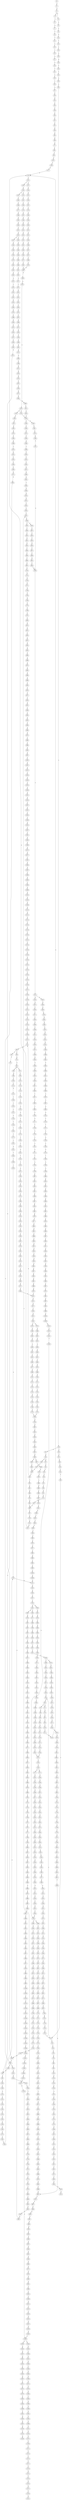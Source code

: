 strict digraph  {
	S0 -> S1 [ label = T ];
	S1 -> S2 [ label = G ];
	S2 -> S3 [ label = C ];
	S2 -> S4 [ label = G ];
	S3 -> S5 [ label = T ];
	S4 -> S6 [ label = T ];
	S5 -> S7 [ label = A ];
	S6 -> S8 [ label = C ];
	S7 -> S9 [ label = C ];
	S8 -> S10 [ label = G ];
	S9 -> S11 [ label = T ];
	S10 -> S12 [ label = T ];
	S11 -> S13 [ label = G ];
	S12 -> S14 [ label = C ];
	S13 -> S15 [ label = T ];
	S14 -> S16 [ label = C ];
	S15 -> S17 [ label = A ];
	S16 -> S18 [ label = G ];
	S17 -> S19 [ label = A ];
	S18 -> S20 [ label = T ];
	S19 -> S21 [ label = C ];
	S20 -> S22 [ label = C ];
	S21 -> S23 [ label = A ];
	S22 -> S24 [ label = A ];
	S23 -> S25 [ label = C ];
	S24 -> S26 [ label = C ];
	S25 -> S27 [ label = A ];
	S26 -> S28 [ label = C ];
	S27 -> S29 [ label = C ];
	S28 -> S30 [ label = C ];
	S28 -> S31 [ label = G ];
	S29 -> S32 [ label = G ];
	S30 -> S33 [ label = T ];
	S31 -> S34 [ label = A ];
	S32 -> S35 [ label = C ];
	S33 -> S36 [ label = G ];
	S34 -> S37 [ label = A ];
	S34 -> S38 [ label = G ];
	S35 -> S39 [ label = T ];
	S36 -> S40 [ label = T ];
	S37 -> S41 [ label = T ];
	S38 -> S42 [ label = T ];
	S39 -> S43 [ label = C ];
	S40 -> S44 [ label = C ];
	S41 -> S45 [ label = C ];
	S42 -> S46 [ label = C ];
	S43 -> S47 [ label = C ];
	S44 -> S48 [ label = C ];
	S45 -> S49 [ label = C ];
	S46 -> S50 [ label = C ];
	S47 -> S51 [ label = T ];
	S48 -> S52 [ label = T ];
	S49 -> S53 [ label = T ];
	S50 -> S54 [ label = A ];
	S50 -> S55 [ label = T ];
	S51 -> S56 [ label = A ];
	S52 -> S57 [ label = A ];
	S52 -> S58 [ label = T ];
	S53 -> S59 [ label = C ];
	S54 -> S60 [ label = G ];
	S55 -> S61 [ label = C ];
	S56 -> S62 [ label = G ];
	S57 -> S63 [ label = C ];
	S58 -> S64 [ label = G ];
	S59 -> S65 [ label = G ];
	S60 -> S66 [ label = T ];
	S60 -> S67 [ label = C ];
	S61 -> S68 [ label = G ];
	S62 -> S69 [ label = A ];
	S63 -> S70 [ label = T ];
	S64 -> S71 [ label = A ];
	S64 -> S72 [ label = T ];
	S65 -> S73 [ label = A ];
	S66 -> S74 [ label = A ];
	S67 -> S75 [ label = T ];
	S68 -> S76 [ label = A ];
	S69 -> S77 [ label = A ];
	S70 -> S78 [ label = A ];
	S71 -> S79 [ label = A ];
	S72 -> S80 [ label = A ];
	S73 -> S81 [ label = A ];
	S74 -> S82 [ label = G ];
	S75 -> S83 [ label = T ];
	S76 -> S84 [ label = A ];
	S77 -> S85 [ label = C ];
	S78 -> S86 [ label = C ];
	S79 -> S87 [ label = C ];
	S80 -> S88 [ label = G ];
	S81 -> S89 [ label = C ];
	S82 -> S90 [ label = G ];
	S82 -> S91 [ label = C ];
	S83 -> S92 [ label = C ];
	S84 -> S89 [ label = C ];
	S85 -> S93 [ label = T ];
	S86 -> S94 [ label = C ];
	S87 -> S95 [ label = T ];
	S88 -> S96 [ label = G ];
	S89 -> S97 [ label = T ];
	S90 -> S98 [ label = G ];
	S91 -> S99 [ label = T ];
	S92 -> S100 [ label = A ];
	S93 -> S101 [ label = T ];
	S94 -> S102 [ label = A ];
	S95 -> S103 [ label = T ];
	S96 -> S104 [ label = A ];
	S97 -> S105 [ label = T ];
	S98 -> S106 [ label = T ];
	S99 -> S107 [ label = C ];
	S100 -> S108 [ label = C ];
	S101 -> S109 [ label = C ];
	S102 -> S110 [ label = G ];
	S103 -> S111 [ label = C ];
	S104 -> S112 [ label = G ];
	S105 -> S113 [ label = C ];
	S106 -> S114 [ label = C ];
	S107 -> S115 [ label = C ];
	S108 -> S116 [ label = G ];
	S109 -> S117 [ label = A ];
	S110 -> S118 [ label = G ];
	S111 -> S119 [ label = A ];
	S112 -> S120 [ label = A ];
	S113 -> S121 [ label = A ];
	S114 -> S122 [ label = A ];
	S115 -> S123 [ label = A ];
	S116 -> S124 [ label = C ];
	S117 -> S125 [ label = A ];
	S118 -> S126 [ label = A ];
	S119 -> S125 [ label = A ];
	S120 -> S127 [ label = G ];
	S121 -> S125 [ label = A ];
	S122 -> S128 [ label = C ];
	S123 -> S129 [ label = C ];
	S124 -> S130 [ label = C ];
	S125 -> S131 [ label = C ];
	S126 -> S132 [ label = G ];
	S127 -> S133 [ label = G ];
	S128 -> S134 [ label = T ];
	S129 -> S135 [ label = C ];
	S130 -> S136 [ label = C ];
	S131 -> S137 [ label = C ];
	S131 -> S138 [ label = T ];
	S132 -> S139 [ label = A ];
	S133 -> S140 [ label = T ];
	S134 -> S141 [ label = C ];
	S135 -> S142 [ label = G ];
	S136 -> S143 [ label = T ];
	S137 -> S144 [ label = G ];
	S138 -> S145 [ label = G ];
	S139 -> S146 [ label = G ];
	S140 -> S147 [ label = C ];
	S141 -> S148 [ label = G ];
	S142 -> S149 [ label = G ];
	S143 -> S150 [ label = T ];
	S144 -> S151 [ label = G ];
	S145 -> S152 [ label = G ];
	S145 -> S153 [ label = C ];
	S146 -> S154 [ label = T ];
	S147 -> S155 [ label = C ];
	S148 -> S156 [ label = C ];
	S149 -> S157 [ label = A ];
	S150 -> S158 [ label = C ];
	S151 -> S159 [ label = C ];
	S152 -> S160 [ label = C ];
	S153 -> S161 [ label = C ];
	S154 -> S162 [ label = C ];
	S155 -> S163 [ label = C ];
	S156 -> S164 [ label = T ];
	S157 -> S165 [ label = C ];
	S158 -> S166 [ label = A ];
	S159 -> S167 [ label = C ];
	S160 -> S168 [ label = C ];
	S161 -> S169 [ label = C ];
	S162 -> S170 [ label = A ];
	S163 -> S171 [ label = A ];
	S163 -> S172 [ label = G ];
	S164 -> S173 [ label = T ];
	S165 -> S174 [ label = G ];
	S166 -> S175 [ label = T ];
	S167 -> S176 [ label = C ];
	S168 -> S177 [ label = C ];
	S169 -> S178 [ label = T ];
	S170 -> S179 [ label = G ];
	S171 -> S180 [ label = G ];
	S172 -> S181 [ label = G ];
	S173 -> S182 [ label = C ];
	S174 -> S183 [ label = T ];
	S175 -> S184 [ label = C ];
	S176 -> S185 [ label = A ];
	S177 -> S186 [ label = A ];
	S178 -> S187 [ label = A ];
	S179 -> S188 [ label = G ];
	S180 -> S189 [ label = A ];
	S181 -> S190 [ label = A ];
	S182 -> S191 [ label = A ];
	S183 -> S192 [ label = C ];
	S184 -> S193 [ label = C ];
	S185 -> S194 [ label = G ];
	S186 -> S195 [ label = G ];
	S187 -> S196 [ label = G ];
	S188 -> S197 [ label = A ];
	S189 -> S198 [ label = G ];
	S190 -> S199 [ label = G ];
	S191 -> S200 [ label = T ];
	S192 -> S201 [ label = G ];
	S193 -> S202 [ label = A ];
	S194 -> S203 [ label = T ];
	S195 -> S204 [ label = G ];
	S196 -> S205 [ label = G ];
	S197 -> S206 [ label = C ];
	S198 -> S207 [ label = C ];
	S199 -> S208 [ label = G ];
	S200 -> S209 [ label = C ];
	S201 -> S210 [ label = T ];
	S202 -> S211 [ label = G ];
	S203 -> S212 [ label = T ];
	S204 -> S213 [ label = T ];
	S205 -> S214 [ label = T ];
	S206 -> S215 [ label = C ];
	S207 -> S216 [ label = C ];
	S208 -> S217 [ label = C ];
	S209 -> S218 [ label = C ];
	S210 -> S219 [ label = G ];
	S211 -> S220 [ label = A ];
	S212 -> S221 [ label = G ];
	S213 -> S222 [ label = G ];
	S214 -> S223 [ label = G ];
	S215 -> S224 [ label = A ];
	S216 -> S225 [ label = A ];
	S217 -> S226 [ label = G ];
	S218 -> S202 [ label = A ];
	S219 -> S227 [ label = A ];
	S220 -> S228 [ label = A ];
	S221 -> S229 [ label = T ];
	S222 -> S230 [ label = C ];
	S222 -> S231 [ label = G ];
	S223 -> S232 [ label = T ];
	S224 -> S233 [ label = G ];
	S225 -> S234 [ label = C ];
	S226 -> S235 [ label = T ];
	S227 -> S236 [ label = C ];
	S228 -> S237 [ label = C ];
	S229 -> S238 [ label = G ];
	S230 -> S239 [ label = G ];
	S231 -> S240 [ label = G ];
	S232 -> S241 [ label = G ];
	S233 -> S242 [ label = T ];
	S234 -> S243 [ label = G ];
	S235 -> S244 [ label = G ];
	S236 -> S245 [ label = C ];
	S237 -> S246 [ label = C ];
	S238 -> S247 [ label = C ];
	S239 -> S248 [ label = C ];
	S240 -> S249 [ label = C ];
	S241 -> S250 [ label = C ];
	S242 -> S251 [ label = C ];
	S243 -> S252 [ label = G ];
	S244 -> S253 [ label = G ];
	S245 -> S254 [ label = G ];
	S246 -> S255 [ label = A ];
	S246 -> S256 [ label = G ];
	S247 -> S257 [ label = G ];
	S248 -> S258 [ label = G ];
	S249 -> S259 [ label = T ];
	S250 -> S260 [ label = G ];
	S251 -> S261 [ label = T ];
	S252 -> S262 [ label = T ];
	S253 -> S263 [ label = T ];
	S254 -> S264 [ label = G ];
	S255 -> S265 [ label = G ];
	S255 -> S266 [ label = C ];
	S256 -> S267 [ label = G ];
	S257 -> S268 [ label = T ];
	S258 -> S269 [ label = T ];
	S259 -> S270 [ label = T ];
	S260 -> S271 [ label = T ];
	S261 -> S272 [ label = C ];
	S262 -> S273 [ label = T ];
	S263 -> S274 [ label = A ];
	S264 -> S275 [ label = T ];
	S265 -> S276 [ label = A ];
	S266 -> S277 [ label = C ];
	S267 -> S278 [ label = A ];
	S268 -> S279 [ label = C ];
	S269 -> S280 [ label = C ];
	S270 -> S281 [ label = C ];
	S271 -> S282 [ label = C ];
	S272 -> S283 [ label = T ];
	S273 -> S284 [ label = A ];
	S274 -> S285 [ label = T ];
	S275 -> S286 [ label = C ];
	S276 -> S287 [ label = C ];
	S277 -> S288 [ label = A ];
	S278 -> S289 [ label = C ];
	S279 -> S290 [ label = G ];
	S280 -> S291 [ label = G ];
	S281 -> S292 [ label = G ];
	S282 -> S290 [ label = G ];
	S283 -> S293 [ label = G ];
	S284 -> S294 [ label = C ];
	S285 -> S295 [ label = G ];
	S286 -> S296 [ label = G ];
	S287 -> S297 [ label = T ];
	S288 -> S298 [ label = C ];
	S289 -> S299 [ label = G ];
	S290 -> S300 [ label = A ];
	S291 -> S301 [ label = T ];
	S292 -> S302 [ label = A ];
	S293 -> S303 [ label = T ];
	S294 -> S304 [ label = T ];
	S295 -> S305 [ label = A ];
	S296 -> S306 [ label = C ];
	S297 -> S307 [ label = C ];
	S298 -> S308 [ label = C ];
	S299 -> S309 [ label = C ];
	S300 -> S310 [ label = A ];
	S301 -> S311 [ label = G ];
	S302 -> S312 [ label = A ];
	S303 -> S313 [ label = A ];
	S304 -> S314 [ label = G ];
	S305 -> S315 [ label = G ];
	S306 -> S316 [ label = G ];
	S307 -> S317 [ label = C ];
	S308 -> S318 [ label = C ];
	S309 -> S319 [ label = C ];
	S310 -> S320 [ label = C ];
	S311 -> S321 [ label = C ];
	S312 -> S322 [ label = C ];
	S314 -> S323 [ label = C ];
	S315 -> S324 [ label = C ];
	S316 -> S325 [ label = T ];
	S317 -> S326 [ label = C ];
	S318 -> S327 [ label = C ];
	S319 -> S328 [ label = C ];
	S320 -> S329 [ label = C ];
	S320 -> S330 [ label = A ];
	S321 -> S331 [ label = A ];
	S322 -> S332 [ label = A ];
	S323 -> S333 [ label = A ];
	S324 -> S334 [ label = G ];
	S325 -> S335 [ label = A ];
	S326 -> S336 [ label = A ];
	S327 -> S337 [ label = T ];
	S328 -> S338 [ label = A ];
	S329 -> S339 [ label = T ];
	S330 -> S340 [ label = C ];
	S331 -> S341 [ label = T ];
	S332 -> S342 [ label = C ];
	S333 -> S343 [ label = G ];
	S334 -> S344 [ label = G ];
	S335 -> S345 [ label = G ];
	S336 -> S346 [ label = T ];
	S337 -> S347 [ label = T ];
	S338 -> S348 [ label = T ];
	S339 -> S349 [ label = T ];
	S339 -> S350 [ label = G ];
	S340 -> S351 [ label = C ];
	S341 -> S352 [ label = C ];
	S342 -> S353 [ label = G ];
	S343 -> S354 [ label = A ];
	S344 -> S355 [ label = T ];
	S345 -> S356 [ label = C ];
	S346 -> S357 [ label = C ];
	S347 -> S358 [ label = C ];
	S348 -> S359 [ label = C ];
	S349 -> S360 [ label = C ];
	S350 -> S361 [ label = T ];
	S351 -> S362 [ label = C ];
	S352 -> S363 [ label = C ];
	S353 -> S364 [ label = C ];
	S354 -> S365 [ label = C ];
	S355 -> S366 [ label = C ];
	S356 -> S367 [ label = C ];
	S357 -> S368 [ label = T ];
	S358 -> S369 [ label = C ];
	S358 -> S370 [ label = G ];
	S359 -> S371 [ label = G ];
	S360 -> S372 [ label = G ];
	S361 -> S373 [ label = C ];
	S362 -> S374 [ label = G ];
	S363 -> S375 [ label = G ];
	S364 -> S376 [ label = G ];
	S365 -> S377 [ label = G ];
	S366 -> S378 [ label = G ];
	S367 -> S379 [ label = G ];
	S368 -> S380 [ label = G ];
	S369 -> S381 [ label = T ];
	S370 -> S382 [ label = A ];
	S371 -> S383 [ label = T ];
	S372 -> S384 [ label = T ];
	S373 -> S385 [ label = G ];
	S374 -> S386 [ label = T ];
	S375 -> S387 [ label = C ];
	S376 -> S388 [ label = C ];
	S377 -> S389 [ label = G ];
	S378 -> S390 [ label = C ];
	S379 -> S391 [ label = C ];
	S380 -> S392 [ label = C ];
	S381 -> S393 [ label = G ];
	S382 -> S394 [ label = T ];
	S383 -> S395 [ label = C ];
	S384 -> S396 [ label = A ];
	S385 -> S397 [ label = C ];
	S386 -> S398 [ label = A ];
	S387 -> S399 [ label = A ];
	S388 -> S400 [ label = A ];
	S389 -> S401 [ label = A ];
	S390 -> S402 [ label = A ];
	S391 -> S403 [ label = T ];
	S392 -> S404 [ label = C ];
	S393 -> S405 [ label = T ];
	S394 -> S406 [ label = C ];
	S395 -> S407 [ label = C ];
	S396 -> S408 [ label = C ];
	S397 -> S409 [ label = G ];
	S398 -> S410 [ label = C ];
	S399 -> S411 [ label = C ];
	S400 -> S412 [ label = C ];
	S401 -> S413 [ label = C ];
	S402 -> S414 [ label = C ];
	S403 -> S415 [ label = G ];
	S404 -> S416 [ label = A ];
	S405 -> S417 [ label = C ];
	S406 -> S418 [ label = G ];
	S407 -> S419 [ label = T ];
	S408 -> S420 [ label = T ];
	S409 -> S421 [ label = C ];
	S410 -> S422 [ label = G ];
	S411 -> S423 [ label = G ];
	S412 -> S424 [ label = G ];
	S413 -> S425 [ label = A ];
	S414 -> S426 [ label = G ];
	S415 -> S427 [ label = G ];
	S416 -> S428 [ label = G ];
	S417 -> S429 [ label = C ];
	S418 -> S430 [ label = T ];
	S419 -> S431 [ label = C ];
	S420 -> S432 [ label = T ];
	S421 -> S433 [ label = G ];
	S421 -> S434 [ label = A ];
	S422 -> S435 [ label = T ];
	S423 -> S436 [ label = T ];
	S424 -> S437 [ label = T ];
	S425 -> S438 [ label = C ];
	S426 -> S439 [ label = C ];
	S427 -> S440 [ label = A ];
	S428 -> S441 [ label = T ];
	S429 -> S442 [ label = T ];
	S430 -> S443 [ label = T ];
	S431 -> S444 [ label = T ];
	S432 -> S445 [ label = C ];
	S433 -> S446 [ label = A ];
	S434 -> S447 [ label = A ];
	S435 -> S448 [ label = C ];
	S436 -> S449 [ label = C ];
	S437 -> S450 [ label = C ];
	S438 -> S451 [ label = A ];
	S439 -> S452 [ label = G ];
	S440 -> S453 [ label = A ];
	S441 -> S454 [ label = C ];
	S442 -> S58 [ label = T ];
	S443 -> S455 [ label = T ];
	S444 -> S456 [ label = T ];
	S445 -> S457 [ label = A ];
	S446 -> S458 [ label = G ];
	S447 -> S459 [ label = C ];
	S448 -> S460 [ label = C ];
	S449 -> S461 [ label = G ];
	S450 -> S462 [ label = C ];
	S451 -> S463 [ label = C ];
	S452 -> S464 [ label = C ];
	S453 -> S465 [ label = G ];
	S454 -> S466 [ label = G ];
	S455 -> S467 [ label = G ];
	S456 -> S468 [ label = C ];
	S457 -> S469 [ label = A ];
	S458 -> S470 [ label = C ];
	S459 -> S471 [ label = C ];
	S460 -> S472 [ label = A ];
	S461 -> S473 [ label = A ];
	S462 -> S474 [ label = A ];
	S463 -> S475 [ label = C ];
	S464 -> S476 [ label = G ];
	S465 -> S477 [ label = A ];
	S466 -> S478 [ label = T ];
	S467 -> S479 [ label = T ];
	S468 -> S480 [ label = T ];
	S469 -> S481 [ label = G ];
	S470 -> S482 [ label = A ];
	S471 -> S483 [ label = C ];
	S472 -> S484 [ label = G ];
	S473 -> S485 [ label = G ];
	S474 -> S486 [ label = G ];
	S475 -> S487 [ label = T ];
	S476 -> S488 [ label = C ];
	S476 -> S489 [ label = G ];
	S477 -> S490 [ label = A ];
	S478 -> S491 [ label = A ];
	S479 -> S492 [ label = A ];
	S480 -> S493 [ label = C ];
	S481 -> S494 [ label = C ];
	S482 -> S495 [ label = G ];
	S483 -> S496 [ label = G ];
	S484 -> S497 [ label = C ];
	S485 -> S498 [ label = C ];
	S486 -> S497 [ label = C ];
	S487 -> S499 [ label = C ];
	S488 -> S500 [ label = G ];
	S489 -> S501 [ label = C ];
	S490 -> S502 [ label = C ];
	S491 -> S503 [ label = A ];
	S492 -> S504 [ label = G ];
	S493 -> S505 [ label = G ];
	S494 -> S506 [ label = G ];
	S495 -> S507 [ label = T ];
	S496 -> S508 [ label = T ];
	S497 -> S509 [ label = T ];
	S497 -> S510 [ label = G ];
	S498 -> S511 [ label = G ];
	S499 -> S512 [ label = T ];
	S500 -> S513 [ label = T ];
	S501 -> S514 [ label = T ];
	S502 -> S515 [ label = G ];
	S503 -> S516 [ label = G ];
	S504 -> S517 [ label = G ];
	S505 -> S518 [ label = G ];
	S506 -> S519 [ label = A ];
	S507 -> S520 [ label = G ];
	S508 -> S521 [ label = A ];
	S509 -> S83 [ label = T ];
	S510 -> S522 [ label = A ];
	S511 -> S523 [ label = A ];
	S512 -> S524 [ label = A ];
	S513 -> S525 [ label = C ];
	S514 -> S526 [ label = G ];
	S515 -> S527 [ label = G ];
	S516 -> S528 [ label = A ];
	S517 -> S529 [ label = A ];
	S518 -> S530 [ label = A ];
	S519 -> S531 [ label = G ];
	S520 -> S532 [ label = C ];
	S521 -> S533 [ label = C ];
	S522 -> S534 [ label = G ];
	S523 -> S535 [ label = G ];
	S524 -> S536 [ label = G ];
	S525 -> S537 [ label = G ];
	S526 -> S538 [ label = G ];
	S527 -> S539 [ label = C ];
	S528 -> S540 [ label = C ];
	S529 -> S541 [ label = A ];
	S530 -> S542 [ label = G ];
	S531 -> S543 [ label = T ];
	S532 -> S544 [ label = A ];
	S533 -> S545 [ label = A ];
	S534 -> S546 [ label = T ];
	S535 -> S547 [ label = T ];
	S536 -> S548 [ label = A ];
	S537 -> S549 [ label = A ];
	S538 -> S550 [ label = A ];
	S539 -> S551 [ label = A ];
	S540 -> S552 [ label = G ];
	S541 -> S553 [ label = A ];
	S542 -> S554 [ label = A ];
	S543 -> S555 [ label = C ];
	S544 -> S556 [ label = A ];
	S545 -> S557 [ label = G ];
	S546 -> S558 [ label = C ];
	S547 -> S559 [ label = C ];
	S548 -> S560 [ label = A ];
	S549 -> S561 [ label = C ];
	S550 -> S562 [ label = A ];
	S551 -> S563 [ label = C ];
	S552 -> S564 [ label = G ];
	S553 -> S565 [ label = G ];
	S554 -> S566 [ label = G ];
	S555 -> S567 [ label = C ];
	S556 -> S568 [ label = C ];
	S557 -> S569 [ label = C ];
	S558 -> S567 [ label = C ];
	S558 -> S570 [ label = T ];
	S559 -> S571 [ label = G ];
	S560 -> S572 [ label = C ];
	S561 -> S573 [ label = G ];
	S562 -> S574 [ label = T ];
	S563 -> S575 [ label = C ];
	S563 -> S576 [ label = T ];
	S564 -> S577 [ label = C ];
	S565 -> S578 [ label = G ];
	S566 -> S579 [ label = G ];
	S567 -> S580 [ label = C ];
	S568 -> S581 [ label = A ];
	S569 -> S582 [ label = A ];
	S570 -> S583 [ label = C ];
	S571 -> S584 [ label = A ];
	S572 -> S585 [ label = G ];
	S573 -> S586 [ label = C ];
	S574 -> S587 [ label = G ];
	S575 -> S588 [ label = G ];
	S576 -> S589 [ label = G ];
	S577 -> S590 [ label = T ];
	S578 -> S591 [ label = T ];
	S579 -> S592 [ label = T ];
	S580 -> S593 [ label = T ];
	S580 -> S594 [ label = G ];
	S581 -> S595 [ label = G ];
	S582 -> S596 [ label = G ];
	S583 -> S597 [ label = G ];
	S584 -> S598 [ label = A ];
	S585 -> S599 [ label = A ];
	S586 -> S600 [ label = G ];
	S587 -> S601 [ label = G ];
	S588 -> S602 [ label = G ];
	S589 -> S603 [ label = G ];
	S590 -> S604 [ label = C ];
	S591 -> S605 [ label = C ];
	S592 -> S147 [ label = C ];
	S593 -> S606 [ label = C ];
	S594 -> S607 [ label = C ];
	S595 -> S608 [ label = C ];
	S596 -> S609 [ label = G ];
	S597 -> S610 [ label = T ];
	S598 -> S611 [ label = C ];
	S599 -> S612 [ label = G ];
	S600 -> S613 [ label = C ];
	S601 -> S614 [ label = G ];
	S602 -> S615 [ label = G ];
	S603 -> S616 [ label = G ];
	S604 -> S617 [ label = T ];
	S605 -> S618 [ label = C ];
	S606 -> S619 [ label = C ];
	S607 -> S620 [ label = C ];
	S608 -> S621 [ label = T ];
	S609 -> S622 [ label = T ];
	S610 -> S623 [ label = C ];
	S611 -> S624 [ label = C ];
	S612 -> S625 [ label = G ];
	S613 -> S626 [ label = C ];
	S614 -> S627 [ label = G ];
	S615 -> S628 [ label = A ];
	S616 -> S629 [ label = A ];
	S617 -> S630 [ label = C ];
	S618 -> S631 [ label = C ];
	S619 -> S632 [ label = G ];
	S620 -> S633 [ label = T ];
	S621 -> S634 [ label = A ];
	S622 -> S635 [ label = G ];
	S623 -> S636 [ label = T ];
	S624 -> S339 [ label = T ];
	S625 -> S637 [ label = T ];
	S626 -> S638 [ label = T ];
	S627 -> S639 [ label = T ];
	S628 -> S640 [ label = A ];
	S629 -> S641 [ label = A ];
	S630 -> S642 [ label = G ];
	S631 -> S643 [ label = G ];
	S632 -> S644 [ label = G ];
	S633 -> S645 [ label = G ];
	S634 -> S646 [ label = C ];
	S635 -> S647 [ label = C ];
	S636 -> S648 [ label = G ];
	S637 -> S649 [ label = G ];
	S638 -> S650 [ label = C ];
	S639 -> S651 [ label = C ];
	S640 -> S652 [ label = T ];
	S641 -> S653 [ label = C ];
	S642 -> S654 [ label = A ];
	S643 -> S655 [ label = A ];
	S644 -> S656 [ label = T ];
	S645 -> S657 [ label = T ];
	S646 -> S658 [ label = G ];
	S647 -> S659 [ label = A ];
	S648 -> S660 [ label = T ];
	S649 -> S661 [ label = T ];
	S650 -> S662 [ label = G ];
	S651 -> S663 [ label = C ];
	S652 -> S664 [ label = T ];
	S653 -> S665 [ label = T ];
	S654 -> S666 [ label = A ];
	S655 -> S667 [ label = A ];
	S656 -> S668 [ label = C ];
	S657 -> S669 [ label = C ];
	S658 -> S670 [ label = A ];
	S659 -> S671 [ label = C ];
	S660 -> S672 [ label = T ];
	S661 -> S673 [ label = C ];
	S662 -> S674 [ label = G ];
	S663 -> S675 [ label = G ];
	S664 -> S676 [ label = G ];
	S665 -> S677 [ label = G ];
	S666 -> S678 [ label = G ];
	S667 -> S679 [ label = G ];
	S668 -> S680 [ label = T ];
	S669 -> S681 [ label = G ];
	S670 -> S682 [ label = G ];
	S671 -> S683 [ label = G ];
	S672 -> S684 [ label = C ];
	S673 -> S685 [ label = C ];
	S674 -> S686 [ label = G ];
	S675 -> S687 [ label = C ];
	S676 -> S688 [ label = A ];
	S677 -> S689 [ label = G ];
	S678 -> S690 [ label = T ];
	S679 -> S691 [ label = T ];
	S680 -> S692 [ label = G ];
	S681 -> S693 [ label = C ];
	S682 -> S694 [ label = A ];
	S683 -> S695 [ label = C ];
	S684 -> S696 [ label = C ];
	S685 -> S697 [ label = C ];
	S686 -> S698 [ label = C ];
	S687 -> S699 [ label = C ];
	S688 -> S700 [ label = A ];
	S689 -> S701 [ label = A ];
	S690 -> S702 [ label = C ];
	S691 -> S703 [ label = C ];
	S692 -> S704 [ label = G ];
	S693 -> S409 [ label = G ];
	S694 -> S705 [ label = A ];
	S695 -> S706 [ label = G ];
	S696 -> S707 [ label = G ];
	S697 -> S708 [ label = T ];
	S698 -> S709 [ label = T ];
	S699 -> S710 [ label = G ];
	S700 -> S711 [ label = C ];
	S701 -> S712 [ label = C ];
	S702 -> S713 [ label = G ];
	S703 -> S714 [ label = G ];
	S704 -> S715 [ label = A ];
	S705 -> S716 [ label = C ];
	S706 -> S717 [ label = G ];
	S707 -> S718 [ label = T ];
	S708 -> S719 [ label = G ];
	S709 -> S720 [ label = C ];
	S710 -> S721 [ label = G ];
	S711 -> S722 [ label = C ];
	S712 -> S723 [ label = C ];
	S713 -> S724 [ label = C ];
	S714 -> S725 [ label = A ];
	S715 -> S726 [ label = G ];
	S716 -> S727 [ label = T ];
	S717 -> S728 [ label = T ];
	S718 -> S729 [ label = G ];
	S719 -> S730 [ label = T ];
	S720 -> S731 [ label = A ];
	S721 -> S732 [ label = A ];
	S722 -> S733 [ label = C ];
	S723 -> S734 [ label = C ];
	S724 -> S735 [ label = G ];
	S725 -> S736 [ label = G ];
	S726 -> S737 [ label = G ];
	S727 -> S738 [ label = G ];
	S728 -> S739 [ label = G ];
	S729 -> S740 [ label = G ];
	S730 -> S741 [ label = C ];
	S731 -> S742 [ label = C ];
	S732 -> S743 [ label = A ];
	S733 -> S744 [ label = G ];
	S734 -> S745 [ label = G ];
	S735 -> S746 [ label = G ];
	S736 -> S747 [ label = G ];
	S737 -> S748 [ label = G ];
	S738 -> S749 [ label = G ];
	S739 -> S750 [ label = C ];
	S740 -> S751 [ label = C ];
	S741 -> S752 [ label = C ];
	S742 -> S753 [ label = G ];
	S743 -> S754 [ label = C ];
	S744 -> S755 [ label = T ];
	S745 -> S756 [ label = T ];
	S746 -> S757 [ label = C ];
	S747 -> S758 [ label = T ];
	S748 -> S759 [ label = T ];
	S749 -> S760 [ label = C ];
	S750 -> S761 [ label = C ];
	S751 -> S762 [ label = C ];
	S752 -> S52 [ label = T ];
	S753 -> S763 [ label = T ];
	S754 -> S764 [ label = T ];
	S755 -> S765 [ label = C ];
	S756 -> S766 [ label = C ];
	S757 -> S767 [ label = T ];
	S758 -> S768 [ label = A ];
	S759 -> S769 [ label = G ];
	S760 -> S770 [ label = G ];
	S761 -> S771 [ label = G ];
	S762 -> S772 [ label = C ];
	S763 -> S773 [ label = C ];
	S764 -> S774 [ label = G ];
	S765 -> S775 [ label = T ];
	S766 -> S776 [ label = T ];
	S767 -> S777 [ label = A ];
	S768 -> S778 [ label = T ];
	S769 -> S779 [ label = T ];
	S770 -> S780 [ label = C ];
	S771 -> S781 [ label = C ];
	S772 -> S782 [ label = G ];
	S773 -> S783 [ label = C ];
	S774 -> S784 [ label = C ];
	S775 -> S785 [ label = C ];
	S776 -> S785 [ label = C ];
	S777 -> S786 [ label = T ];
	S778 -> S787 [ label = A ];
	S779 -> S788 [ label = T ];
	S780 -> S789 [ label = A ];
	S781 -> S790 [ label = A ];
	S782 -> S791 [ label = T ];
	S783 -> S792 [ label = A ];
	S784 -> S793 [ label = A ];
	S785 -> S794 [ label = G ];
	S786 -> S795 [ label = A ];
	S787 -> S796 [ label = A ];
	S788 -> S797 [ label = C ];
	S789 -> S798 [ label = G ];
	S790 -> S799 [ label = A ];
	S791 -> S800 [ label = C ];
	S792 -> S486 [ label = G ];
	S793 -> S801 [ label = A ];
	S794 -> S802 [ label = G ];
	S795 -> S803 [ label = G ];
	S796 -> S804 [ label = G ];
	S797 -> S805 [ label = C ];
	S798 -> S806 [ label = C ];
	S799 -> S807 [ label = C ];
	S800 -> S808 [ label = C ];
	S801 -> S809 [ label = C ];
	S802 -> S810 [ label = C ];
	S803 -> S811 [ label = T ];
	S804 -> S812 [ label = T ];
	S805 -> S813 [ label = A ];
	S806 -> S814 [ label = G ];
	S807 -> S815 [ label = C ];
	S808 -> S816 [ label = A ];
	S809 -> S817 [ label = C ];
	S810 -> S818 [ label = A ];
	S811 -> S819 [ label = A ];
	S812 -> S820 [ label = C ];
	S813 -> S821 [ label = G ];
	S814 -> S822 [ label = G ];
	S815 -> S823 [ label = A ];
	S816 -> S824 [ label = G ];
	S817 -> S825 [ label = A ];
	S818 -> S826 [ label = C ];
	S819 -> S827 [ label = G ];
	S820 -> S828 [ label = G ];
	S821 -> S829 [ label = C ];
	S822 -> S830 [ label = G ];
	S823 -> S831 [ label = G ];
	S824 -> S832 [ label = T ];
	S825 -> S833 [ label = G ];
	S826 -> S834 [ label = C ];
	S827 -> S835 [ label = C ];
	S828 -> S836 [ label = T ];
	S829 -> S837 [ label = A ];
	S830 -> S838 [ label = T ];
	S831 -> S839 [ label = T ];
	S832 -> S840 [ label = A ];
	S833 -> S841 [ label = A ];
	S834 -> S842 [ label = G ];
	S835 -> S843 [ label = C ];
	S836 -> S844 [ label = G ];
	S837 -> S845 [ label = G ];
	S838 -> S846 [ label = G ];
	S839 -> S847 [ label = C ];
	S840 -> S82 [ label = G ];
	S841 -> S848 [ label = A ];
	S842 -> S849 [ label = A ];
	S843 -> S850 [ label = G ];
	S844 -> S851 [ label = G ];
	S845 -> S852 [ label = A ];
	S846 -> S853 [ label = C ];
	S847 -> S854 [ label = G ];
	S848 -> S855 [ label = C ];
	S849 -> S856 [ label = G ];
	S849 -> S857 [ label = A ];
	S850 -> S858 [ label = A ];
	S851 -> S859 [ label = T ];
	S852 -> S860 [ label = T ];
	S853 -> S861 [ label = C ];
	S854 -> S862 [ label = C ];
	S855 -> S863 [ label = A ];
	S856 -> S864 [ label = T ];
	S857 -> S865 [ label = T ];
	S858 -> S866 [ label = A ];
	S859 -> S867 [ label = A ];
	S860 -> S868 [ label = A ];
	S861 -> S869 [ label = G ];
	S862 -> S870 [ label = G ];
	S863 -> S871 [ label = G ];
	S864 -> S46 [ label = C ];
	S865 -> S872 [ label = G ];
	S866 -> S873 [ label = A ];
	S867 -> S874 [ label = C ];
	S868 -> S875 [ label = A ];
	S869 -> S876 [ label = C ];
	S870 -> S877 [ label = C ];
	S871 -> S878 [ label = C ];
	S872 -> S879 [ label = T ];
	S873 -> S880 [ label = C ];
	S874 -> S881 [ label = C ];
	S875 -> S882 [ label = A ];
	S876 -> S883 [ label = C ];
	S877 -> S884 [ label = A ];
	S878 -> S885 [ label = C ];
	S879 -> S886 [ label = A ];
	S880 -> S887 [ label = C ];
	S881 -> S888 [ label = G ];
	S882 -> S889 [ label = A ];
	S883 -> S890 [ label = G ];
	S884 -> S891 [ label = G ];
	S885 -> S892 [ label = G ];
	S886 -> S893 [ label = G ];
	S887 -> S894 [ label = C ];
	S888 -> S895 [ label = G ];
	S889 -> S896 [ label = A ];
	S890 -> S897 [ label = G ];
	S891 -> S898 [ label = C ];
	S892 -> S899 [ label = T ];
	S893 -> S900 [ label = T ];
	S894 -> S901 [ label = C ];
	S895 -> S902 [ label = T ];
	S896 -> S903 [ label = C ];
	S897 -> S904 [ label = T ];
	S898 -> S905 [ label = C ];
	S899 -> S906 [ label = C ];
	S900 -> S907 [ label = T ];
	S901 -> S908 [ label = G ];
	S902 -> S909 [ label = G ];
	S903 -> S910 [ label = T ];
	S904 -> S911 [ label = G ];
	S905 -> S912 [ label = G ];
	S906 -> S913 [ label = C ];
	S907 -> S914 [ label = T ];
	S908 -> S915 [ label = A ];
	S909 -> S916 [ label = G ];
	S910 -> S917 [ label = T ];
	S911 -> S918 [ label = G ];
	S912 -> S919 [ label = G ];
	S913 -> S920 [ label = T ];
	S914 -> S921 [ label = C ];
	S915 -> S922 [ label = C ];
	S916 -> S923 [ label = T ];
	S917 -> S924 [ label = T ];
	S918 -> S925 [ label = T ];
	S919 -> S926 [ label = T ];
	S920 -> S927 [ label = C ];
	S921 -> S928 [ label = A ];
	S922 -> S929 [ label = T ];
	S923 -> S930 [ label = T ];
	S924 -> S931 [ label = G ];
	S925 -> S932 [ label = G ];
	S926 -> S933 [ label = G ];
	S927 -> S934 [ label = T ];
	S928 -> S935 [ label = C ];
	S929 -> S936 [ label = A ];
	S930 -> S937 [ label = A ];
	S931 -> S938 [ label = C ];
	S932 -> S939 [ label = G ];
	S933 -> S940 [ label = G ];
	S934 -> S941 [ label = G ];
	S935 -> S942 [ label = T ];
	S936 -> S943 [ label = G ];
	S937 -> S944 [ label = G ];
	S938 -> S945 [ label = C ];
	S939 -> S946 [ label = A ];
	S940 -> S947 [ label = A ];
	S941 -> S948 [ label = T ];
	S942 -> S949 [ label = C ];
	S943 -> S950 [ label = A ];
	S944 -> S951 [ label = A ];
	S945 -> S952 [ label = G ];
	S946 -> S953 [ label = A ];
	S947 -> S954 [ label = A ];
	S948 -> S955 [ label = C ];
	S949 -> S956 [ label = C ];
	S950 -> S957 [ label = A ];
	S951 -> S958 [ label = A ];
	S952 -> S959 [ label = T ];
	S953 -> S960 [ label = C ];
	S954 -> S961 [ label = G ];
	S955 -> S962 [ label = G ];
	S956 -> S963 [ label = T ];
	S957 -> S964 [ label = T ];
	S958 -> S965 [ label = G ];
	S959 -> S966 [ label = A ];
	S960 -> S967 [ label = C ];
	S961 -> S968 [ label = A ];
	S962 -> S969 [ label = T ];
	S963 -> S970 [ label = T ];
	S964 -> S971 [ label = C ];
	S965 -> S972 [ label = G ];
	S966 -> S973 [ label = G ];
	S967 -> S974 [ label = T ];
	S968 -> S975 [ label = A ];
	S969 -> S976 [ label = G ];
	S970 -> S977 [ label = T ];
	S971 -> S978 [ label = G ];
	S972 -> S979 [ label = G ];
	S973 -> S980 [ label = C ];
	S974 -> S981 [ label = C ];
	S975 -> S502 [ label = C ];
	S976 -> S982 [ label = G ];
	S977 -> S983 [ label = C ];
	S978 -> S984 [ label = G ];
	S979 -> S985 [ label = G ];
	S980 -> S986 [ label = C ];
	S981 -> S987 [ label = G ];
	S982 -> S988 [ label = T ];
	S983 -> S989 [ label = A ];
	S984 -> S990 [ label = G ];
	S985 -> S991 [ label = G ];
	S986 -> S992 [ label = G ];
	S987 -> S993 [ label = G ];
	S988 -> S867 [ label = A ];
	S989 -> S994 [ label = T ];
	S990 -> S995 [ label = T ];
	S991 -> S996 [ label = T ];
	S992 -> S997 [ label = G ];
	S993 -> S998 [ label = C ];
	S994 -> S999 [ label = C ];
	S995 -> S1000 [ label = A ];
	S996 -> S1001 [ label = C ];
	S997 -> S1002 [ label = T ];
	S998 -> S1003 [ label = A ];
	S999 -> S1004 [ label = C ];
	S1000 -> S1005 [ label = T ];
	S1001 -> S1006 [ label = C ];
	S1002 -> S1007 [ label = G ];
	S1003 -> S1008 [ label = C ];
	S1004 -> S1009 [ label = A ];
	S1005 -> S1010 [ label = C ];
	S1006 -> S1011 [ label = G ];
	S1007 -> S1012 [ label = A ];
	S1008 -> S1013 [ label = G ];
	S1009 -> S211 [ label = G ];
	S1010 -> S1014 [ label = C ];
	S1011 -> S1015 [ label = T ];
	S1012 -> S1016 [ label = C ];
	S1013 -> S1017 [ label = C ];
	S1014 -> S1018 [ label = C ];
	S1015 -> S1019 [ label = C ];
	S1016 -> S1020 [ label = G ];
	S1017 -> S1021 [ label = G ];
	S1018 -> S1022 [ label = G ];
	S1019 -> S1023 [ label = G ];
	S1020 -> S1024 [ label = T ];
	S1021 -> S1025 [ label = C ];
	S1022 -> S1026 [ label = A ];
	S1023 -> S1027 [ label = G ];
	S1024 -> S1028 [ label = G ];
	S1025 -> S476 [ label = G ];
	S1026 -> S1029 [ label = A ];
	S1027 -> S1030 [ label = A ];
	S1028 -> S1031 [ label = G ];
	S1029 -> S1032 [ label = A ];
	S1030 -> S1033 [ label = A ];
	S1031 -> S1034 [ label = G ];
	S1032 -> S1035 [ label = G ];
	S1033 -> S1036 [ label = C ];
	S1034 -> S1037 [ label = T ];
	S1035 -> S1038 [ label = T ];
	S1036 -> S1039 [ label = A ];
	S1036 -> S1040 [ label = T ];
	S1037 -> S1041 [ label = A ];
	S1038 -> S1042 [ label = G ];
	S1039 -> S1043 [ label = G ];
	S1040 -> S1044 [ label = A ];
	S1041 -> S1045 [ label = C ];
	S1042 -> S1046 [ label = T ];
	S1043 -> S1047 [ label = G ];
	S1044 -> S1048 [ label = C ];
	S1045 -> S1049 [ label = T ];
	S1046 -> S1050 [ label = C ];
	S1047 -> S1051 [ label = A ];
	S1048 -> S1052 [ label = A ];
	S1049 -> S1053 [ label = A ];
	S1050 -> S1054 [ label = G ];
	S1051 -> S1055 [ label = A ];
	S1052 -> S1056 [ label = A ];
	S1053 -> S1057 [ label = T ];
	S1054 -> S1058 [ label = T ];
	S1055 -> S1059 [ label = T ];
	S1056 -> S1060 [ label = C ];
	S1057 -> S1061 [ label = T ];
	S1058 -> S1062 [ label = C ];
	S1059 -> S1063 [ label = A ];
	S1060 -> S1064 [ label = G ];
	S1061 -> S1065 [ label = G ];
	S1062 -> S1066 [ label = G ];
	S1063 -> S1067 [ label = G ];
	S1064 -> S1068 [ label = A ];
	S1065 -> S1069 [ label = G ];
	S1066 -> S1070 [ label = G ];
	S1067 -> S1071 [ label = T ];
	S1068 -> S1072 [ label = A ];
	S1069 -> S1073 [ label = A ];
	S1070 -> S1074 [ label = A ];
	S1071 -> S1075 [ label = C ];
	S1072 -> S1076 [ label = A ];
	S1073 -> S1077 [ label = A ];
	S1074 -> S1078 [ label = A ];
	S1075 -> S1079 [ label = T ];
	S1076 -> S1080 [ label = A ];
	S1077 -> S1081 [ label = C ];
	S1078 -> S1036 [ label = C ];
	S1079 -> S1082 [ label = C ];
	S1080 -> S1083 [ label = C ];
	S1081 -> S1084 [ label = G ];
	S1082 -> S1085 [ label = T ];
	S1083 -> S1086 [ label = A ];
	S1084 -> S1087 [ label = G ];
	S1085 -> S1088 [ label = C ];
	S1086 -> S1089 [ label = G ];
	S1087 -> S1090 [ label = T ];
	S1088 -> S1091 [ label = T ];
	S1089 -> S1092 [ label = A ];
	S1090 -> S1093 [ label = A ];
	S1091 -> S1094 [ label = G ];
	S1092 -> S1095 [ label = A ];
	S1093 -> S1096 [ label = C ];
	S1094 -> S1097 [ label = A ];
	S1095 -> S1098 [ label = G ];
	S1096 -> S1099 [ label = G ];
	S1097 -> S1100 [ label = G ];
	S1098 -> S1101 [ label = G ];
	S1099 -> S1102 [ label = A ];
	S1100 -> S1103 [ label = T ];
	S1101 -> S1104 [ label = G ];
	S1102 -> S1105 [ label = A ];
	S1103 -> S1106 [ label = A ];
	S1104 -> S1107 [ label = G ];
	S1105 -> S1108 [ label = G ];
	S1107 -> S1109 [ label = T ];
	S1108 -> S1110 [ label = A ];
	S1109 -> S1111 [ label = C ];
	S1110 -> S1112 [ label = A ];
	S1111 -> S1113 [ label = T ];
	S1112 -> S1114 [ label = G ];
	S1113 -> S1115 [ label = C ];
	S1114 -> S1116 [ label = T ];
	S1115 -> S1117 [ label = T ];
	S1116 -> S1118 [ label = G ];
	S1117 -> S1119 [ label = C ];
	S1118 -> S1120 [ label = T ];
	S1119 -> S1121 [ label = G ];
	S1120 -> S1122 [ label = C ];
	S1121 -> S1123 [ label = T ];
	S1122 -> S1124 [ label = C ];
	S1123 -> S1125 [ label = G ];
	S1124 -> S1126 [ label = T ];
	S1125 -> S1127 [ label = G ];
	S1126 -> S1128 [ label = G ];
	S1127 -> S1129 [ label = T ];
	S1128 -> S1130 [ label = G ];
	S1129 -> S1131 [ label = A ];
	S1130 -> S1132 [ label = C ];
	S1132 -> S1133 [ label = C ];
	S1133 -> S1134 [ label = T ];
	S1134 -> S1135 [ label = G ];
	S1135 -> S1136 [ label = G ];
	S1136 -> S1137 [ label = G ];
	S1137 -> S1138 [ label = T ];
	S1138 -> S1139 [ label = C ];
	S1139 -> S1140 [ label = C ];
	S1140 -> S1141 [ label = C ];
	S1141 -> S1142 [ label = G ];
	S1142 -> S1143 [ label = A ];
	S1143 -> S1144 [ label = G ];
	S1144 -> S1145 [ label = T ];
	S1145 -> S1146 [ label = C ];
	S1146 -> S1147 [ label = C ];
	S1147 -> S54 [ label = A ];
}
